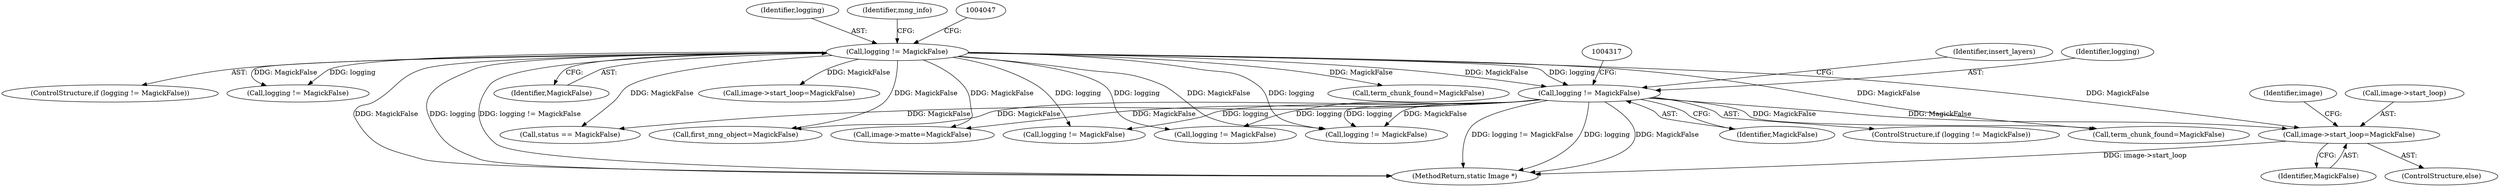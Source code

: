 digraph "0_ImageMagick_9eedb5660f1704cde8e8cd784c5c2a09dd2fd60f_0@pointer" {
"1004400" [label="(Call,image->start_loop=MagickFalse)"];
"1004313" [label="(Call,logging != MagickFalse)"];
"1004043" [label="(Call,logging != MagickFalse)"];
"1004247" [label="(Call,image->start_loop=MagickFalse)"];
"1007374" [label="(MethodReturn,static Image *)"];
"1004396" [label="(Call,term_chunk_found=MagickFalse)"];
"1004404" [label="(Identifier,MagickFalse)"];
"1004334" [label="(Identifier,insert_layers)"];
"1004044" [label="(Identifier,logging)"];
"1004551" [label="(Call,status == MagickFalse)"];
"1006682" [label="(Call,logging != MagickFalse)"];
"1004045" [label="(Identifier,MagickFalse)"];
"1004313" [label="(Call,logging != MagickFalse)"];
"1004314" [label="(Identifier,logging)"];
"1004471" [label="(Call,logging != MagickFalse)"];
"1004315" [label="(Identifier,MagickFalse)"];
"1004043" [label="(Call,logging != MagickFalse)"];
"1004407" [label="(Identifier,image)"];
"1004243" [label="(Call,term_chunk_found=MagickFalse)"];
"1004042" [label="(ControlStructure,if (logging != MagickFalse))"];
"1004400" [label="(Call,image->start_loop=MagickFalse)"];
"1004645" [label="(Call,logging != MagickFalse)"];
"1004067" [label="(Identifier,mng_info)"];
"1004399" [label="(ControlStructure,else)"];
"1004086" [label="(Call,logging != MagickFalse)"];
"1004401" [label="(Call,image->start_loop)"];
"1004312" [label="(ControlStructure,if (logging != MagickFalse))"];
"1004461" [label="(Call,image->matte=MagickFalse)"];
"1004508" [label="(Call,first_mng_object=MagickFalse)"];
"1004400" -> "1004399"  [label="AST: "];
"1004400" -> "1004404"  [label="CFG: "];
"1004401" -> "1004400"  [label="AST: "];
"1004404" -> "1004400"  [label="AST: "];
"1004407" -> "1004400"  [label="CFG: "];
"1004400" -> "1007374"  [label="DDG: image->start_loop"];
"1004313" -> "1004400"  [label="DDG: MagickFalse"];
"1004043" -> "1004400"  [label="DDG: MagickFalse"];
"1004313" -> "1004312"  [label="AST: "];
"1004313" -> "1004315"  [label="CFG: "];
"1004314" -> "1004313"  [label="AST: "];
"1004315" -> "1004313"  [label="AST: "];
"1004317" -> "1004313"  [label="CFG: "];
"1004334" -> "1004313"  [label="CFG: "];
"1004313" -> "1007374"  [label="DDG: MagickFalse"];
"1004313" -> "1007374"  [label="DDG: logging != MagickFalse"];
"1004313" -> "1007374"  [label="DDG: logging"];
"1004043" -> "1004313"  [label="DDG: logging"];
"1004043" -> "1004313"  [label="DDG: MagickFalse"];
"1004313" -> "1004396"  [label="DDG: MagickFalse"];
"1004313" -> "1004461"  [label="DDG: MagickFalse"];
"1004313" -> "1004471"  [label="DDG: logging"];
"1004313" -> "1004471"  [label="DDG: MagickFalse"];
"1004313" -> "1004508"  [label="DDG: MagickFalse"];
"1004313" -> "1004551"  [label="DDG: MagickFalse"];
"1004313" -> "1004645"  [label="DDG: logging"];
"1004313" -> "1006682"  [label="DDG: logging"];
"1004043" -> "1004042"  [label="AST: "];
"1004043" -> "1004045"  [label="CFG: "];
"1004044" -> "1004043"  [label="AST: "];
"1004045" -> "1004043"  [label="AST: "];
"1004047" -> "1004043"  [label="CFG: "];
"1004067" -> "1004043"  [label="CFG: "];
"1004043" -> "1007374"  [label="DDG: MagickFalse"];
"1004043" -> "1007374"  [label="DDG: logging"];
"1004043" -> "1007374"  [label="DDG: logging != MagickFalse"];
"1004043" -> "1004086"  [label="DDG: logging"];
"1004043" -> "1004086"  [label="DDG: MagickFalse"];
"1004043" -> "1004243"  [label="DDG: MagickFalse"];
"1004043" -> "1004247"  [label="DDG: MagickFalse"];
"1004043" -> "1004396"  [label="DDG: MagickFalse"];
"1004043" -> "1004461"  [label="DDG: MagickFalse"];
"1004043" -> "1004471"  [label="DDG: logging"];
"1004043" -> "1004471"  [label="DDG: MagickFalse"];
"1004043" -> "1004508"  [label="DDG: MagickFalse"];
"1004043" -> "1004551"  [label="DDG: MagickFalse"];
"1004043" -> "1004645"  [label="DDG: logging"];
"1004043" -> "1006682"  [label="DDG: logging"];
}
